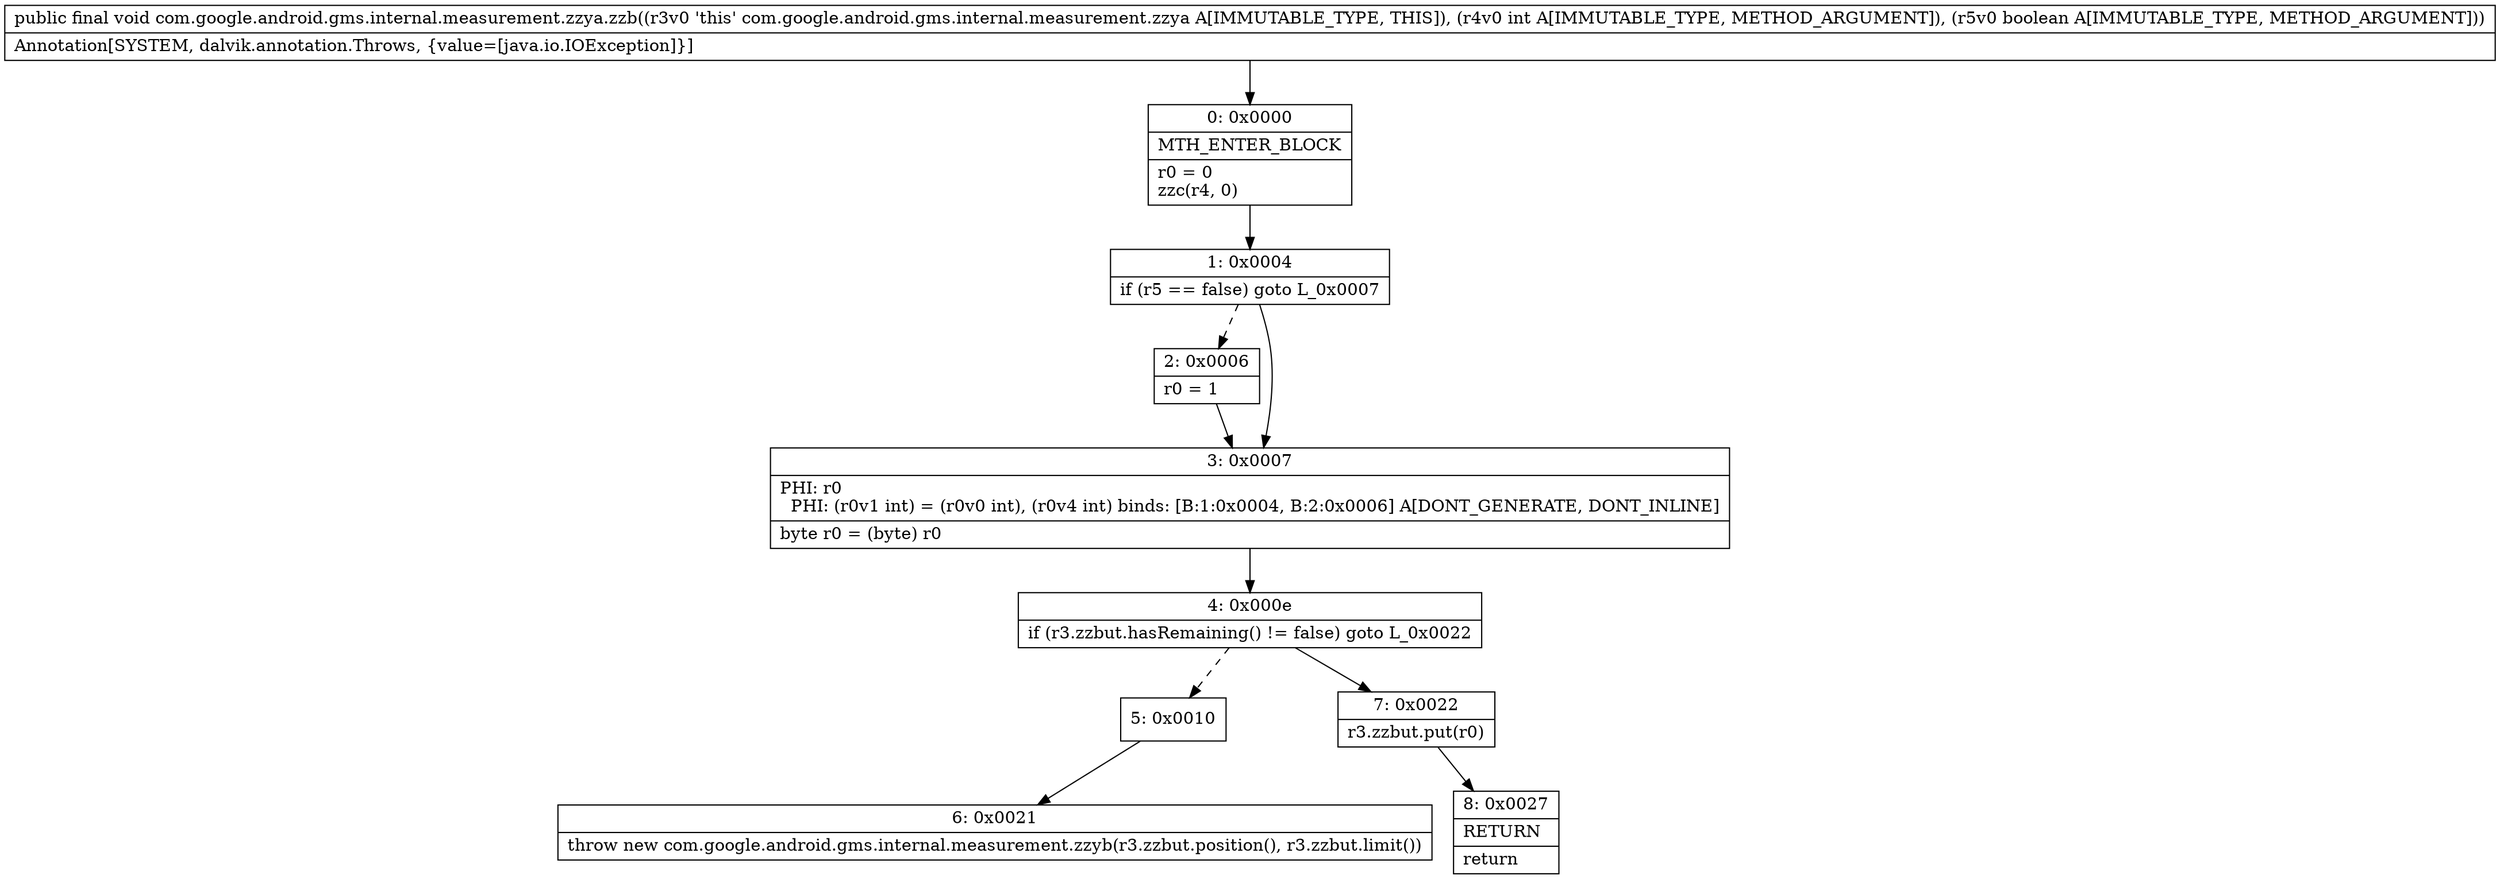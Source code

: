 digraph "CFG forcom.google.android.gms.internal.measurement.zzya.zzb(IZ)V" {
Node_0 [shape=record,label="{0\:\ 0x0000|MTH_ENTER_BLOCK\l|r0 = 0\lzzc(r4, 0)\l}"];
Node_1 [shape=record,label="{1\:\ 0x0004|if (r5 == false) goto L_0x0007\l}"];
Node_2 [shape=record,label="{2\:\ 0x0006|r0 = 1\l}"];
Node_3 [shape=record,label="{3\:\ 0x0007|PHI: r0 \l  PHI: (r0v1 int) = (r0v0 int), (r0v4 int) binds: [B:1:0x0004, B:2:0x0006] A[DONT_GENERATE, DONT_INLINE]\l|byte r0 = (byte) r0\l}"];
Node_4 [shape=record,label="{4\:\ 0x000e|if (r3.zzbut.hasRemaining() != false) goto L_0x0022\l}"];
Node_5 [shape=record,label="{5\:\ 0x0010}"];
Node_6 [shape=record,label="{6\:\ 0x0021|throw new com.google.android.gms.internal.measurement.zzyb(r3.zzbut.position(), r3.zzbut.limit())\l}"];
Node_7 [shape=record,label="{7\:\ 0x0022|r3.zzbut.put(r0)\l}"];
Node_8 [shape=record,label="{8\:\ 0x0027|RETURN\l|return\l}"];
MethodNode[shape=record,label="{public final void com.google.android.gms.internal.measurement.zzya.zzb((r3v0 'this' com.google.android.gms.internal.measurement.zzya A[IMMUTABLE_TYPE, THIS]), (r4v0 int A[IMMUTABLE_TYPE, METHOD_ARGUMENT]), (r5v0 boolean A[IMMUTABLE_TYPE, METHOD_ARGUMENT]))  | Annotation[SYSTEM, dalvik.annotation.Throws, \{value=[java.io.IOException]\}]\l}"];
MethodNode -> Node_0;
Node_0 -> Node_1;
Node_1 -> Node_2[style=dashed];
Node_1 -> Node_3;
Node_2 -> Node_3;
Node_3 -> Node_4;
Node_4 -> Node_5[style=dashed];
Node_4 -> Node_7;
Node_5 -> Node_6;
Node_7 -> Node_8;
}

